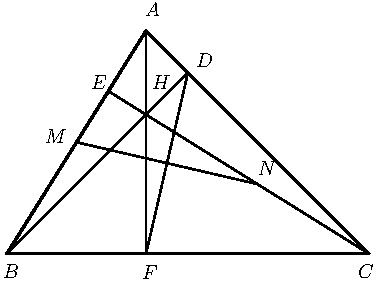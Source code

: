 import graph; size(6.5cm); real lsf=0.5; pen dps=linewidth(0.7)+fontsize(10); defaultpen(dps); pen ds=black; real xmin=-5.033387969962563,xmax=6.79292942008079,ymin=-1.344784214262928,ymax=9.090201718128265; 
pair B=(-2.366275132771526,0.), A=(-0.6230372142364888,2.794023826185965), C=(2.1709891088233255,0.), H=(-0.6230372142364888,1.7432394763761447), D=(-0.09764503933178802,2.26863212079652), F=(-0.6230372142364887,0.), M=(-1.4946561735040076,1.3970119130929826); 
draw(B--A,linewidth(1.2)); draw(A--C,linewidth(1.2)); draw(C--B,linewidth(1.2)); draw(M--(0.7739759472934183,0.8716197381880724),linewidth(0.8)); draw(D--F,linewidth(0.8)); draw(B--D,linewidth(0.8)); draw(C--(-1.0949403741982064,2.0376677037276383),linewidth(0.8)); draw(A--F,linewidth(0.8)); 
dot(B,linewidth(1.pt)+ds); label("$B$",(-2.4494866914656956,-0.3310998665449265),NE*lsf); dot(A,linewidth(1.pt)+ds); label("$A$",(-0.6606319601986337,2.94846714077802),NE*lsf); dot(C,linewidth(1.pt)+ds); label("$C$",(2.002773973021214,-0.3310998665449265),NE*lsf); dot(H,linewidth(1.pt)+ds); label("$H$",(-0.5811273054756532,2.034163611463744),NE*lsf); dot(D,linewidth(1.pt)+ds); label("$D$",(-0.02459472241478948,2.3124299029941757),NE*lsf); dot((-1.0949403741982064,2.0376677037276383),linewidth(1.pt)+ds); label("$E$",(-1.3364215253439682,2.034163611463744),NE*lsf); dot(F,linewidth(1.pt)+ds); label("$F$",(-0.7003842875601239,-0.35097603022567164),NE*lsf); dot(M,linewidth(1.pt)+ds); label("$M$",(-1.912830272085577,1.3583740463184095),NE*lsf); dot((0.7739759472934183,0.8716197381880724),linewidth(1.pt)+ds); label("$N$",(0.7505756611342707,0.9608507727035069),NE*lsf); 
clip((xmin,ymin)--(xmin,ymax)--(xmax,ymax)--(xmax,ymin)--cycle); 